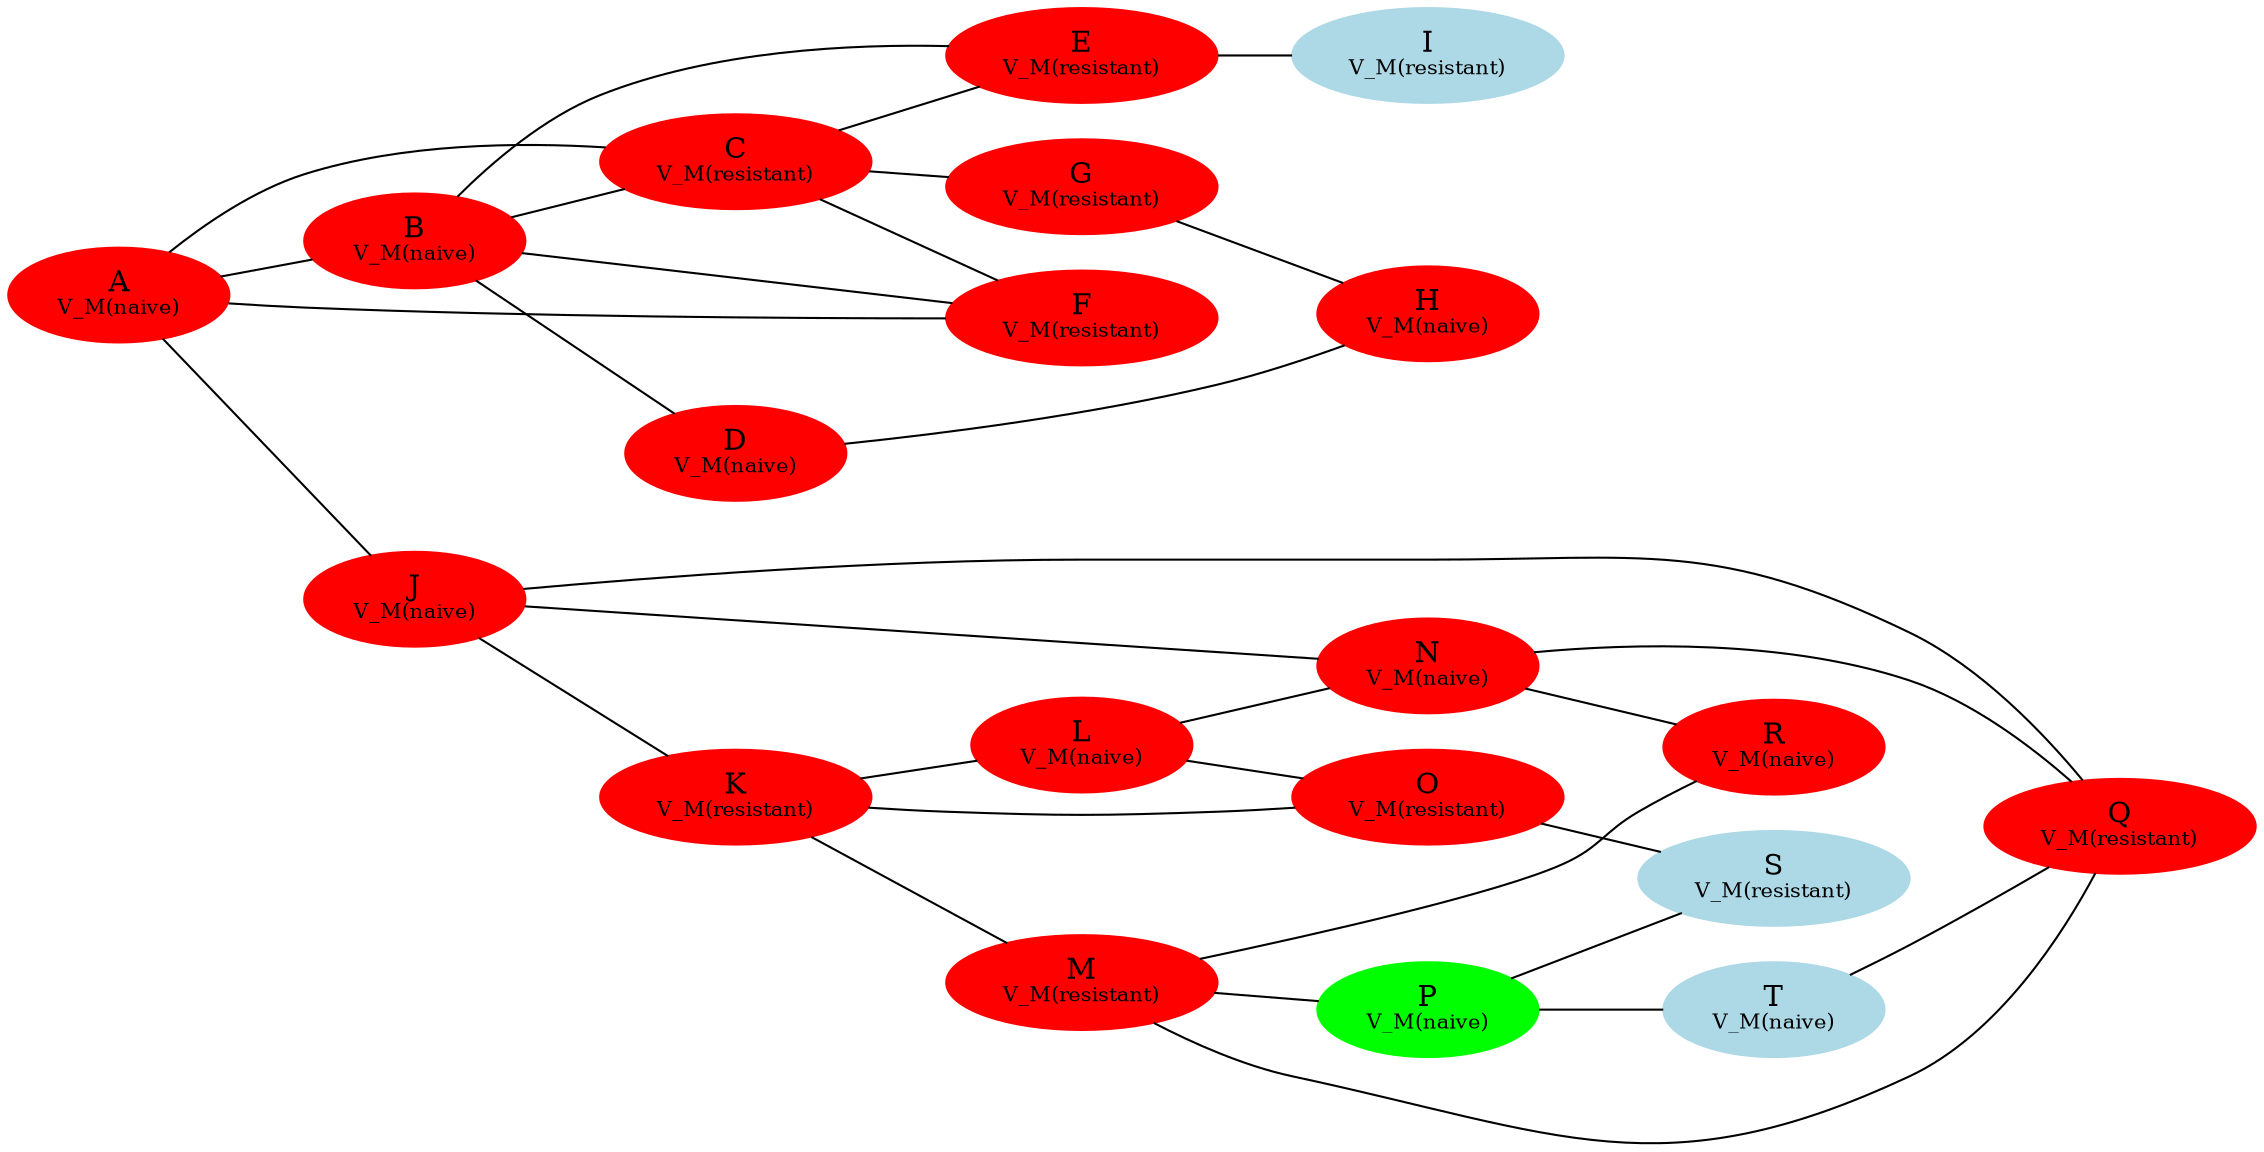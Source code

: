 graph {
 rankdir=LR;
A[label=<A<BR /><FONT POINT-SIZE="10">V_M(naive)</FONT>>,style=filled, color=red];
B[label=<B<BR /><FONT POINT-SIZE="10">V_M(naive)</FONT>>,style=filled, color=red];
C[label=<C<BR /><FONT POINT-SIZE="10">V_M(resistant)</FONT>>,style=filled, color=red];
D[label=<D<BR /><FONT POINT-SIZE="10">V_M(naive)</FONT>>,style=filled, color=red];
E[label=<E<BR /><FONT POINT-SIZE="10">V_M(resistant)</FONT>>,style=filled, color=red];
F[label=<F<BR /><FONT POINT-SIZE="10">V_M(resistant)</FONT>>,style=filled, color=red];
G[label=<G<BR /><FONT POINT-SIZE="10">V_M(resistant)</FONT>>,style=filled, color=red];
H[label=<H<BR /><FONT POINT-SIZE="10">V_M(naive)</FONT>>,style=filled, color=red];
I[label=<I<BR /><FONT POINT-SIZE="10">V_M(resistant)</FONT>>,style=filled, color=lightblue];
J[label=<J<BR /><FONT POINT-SIZE="10">V_M(naive)</FONT>>,style=filled, color=red];
K[label=<K<BR /><FONT POINT-SIZE="10">V_M(resistant)</FONT>>,style=filled, color=red];
L[label=<L<BR /><FONT POINT-SIZE="10">V_M(naive)</FONT>>,style=filled, color=red];
M[label=<M<BR /><FONT POINT-SIZE="10">V_M(resistant)</FONT>>,style=filled, color=red];
N[label=<N<BR /><FONT POINT-SIZE="10">V_M(naive)</FONT>>,style=filled, color=red];
O[label=<O<BR /><FONT POINT-SIZE="10">V_M(resistant)</FONT>>,style=filled, color=red];
P[label=<P<BR /><FONT POINT-SIZE="10">V_M(naive)</FONT>>,style=filled, color=green];
Q[label=<Q<BR /><FONT POINT-SIZE="10">V_M(resistant)</FONT>>,style=filled, color=red];
R[label=<R<BR /><FONT POINT-SIZE="10">V_M(naive)</FONT>>,style=filled, color=red];
S[label=<S<BR /><FONT POINT-SIZE="10">V_M(resistant)</FONT>>,style=filled, color=lightblue];
T[label=<T<BR /><FONT POINT-SIZE="10">V_M(naive)</FONT>>,style=filled, color=lightblue];
A -- {{B C J F }}
B -- {{D E C F }}
C -- {{F G E }}
D -- {{H }}
E -- {{I }}
F -- {{}}
G -- {{H }}
H -- {{}}
I -- {{}}
J -- {{K Q N }}
K -- {{L M O }}
L -- {{N O }}
M -- {{P Q R }}
N -- {{R Q }}
O -- {{S }}
P -- {{T S }}
Q -- {{}}
R -- {{}}
S -- {{}}
T -- {{Q }}
}
